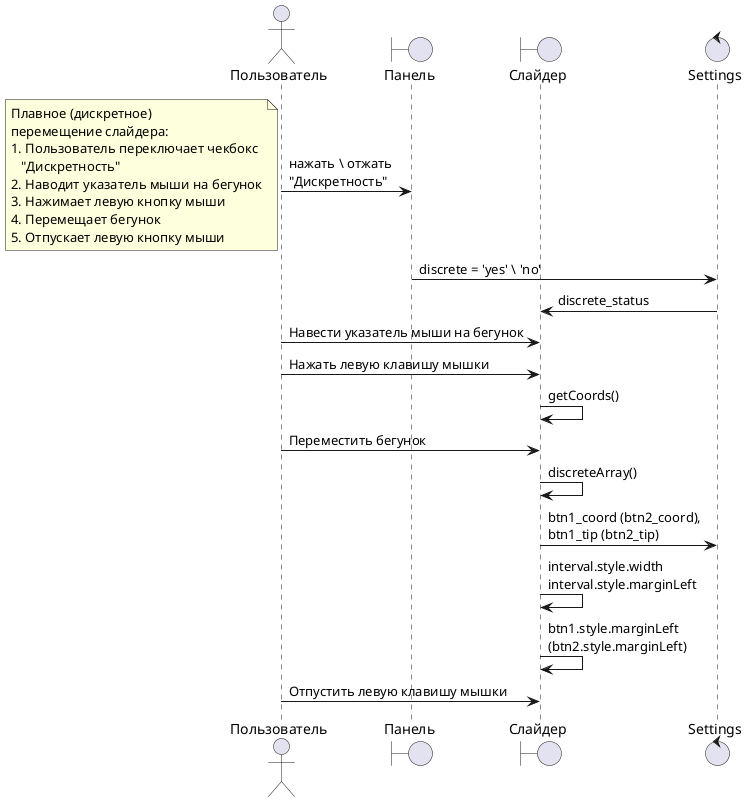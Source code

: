 @startuml
actor Пользователь
boundary Панель
boundary Слайдер
control Settings

Пользователь -> Панель : нажать \ отжать \n"Дискретность"
note left
Плавное (дискретное)
перемещение слайдера:
1. Пользователь переключает чекбокс
   "Дискретность"
2. Наводит указатель мыши на бегунок
3. Нажимает левую кнопку мыши
4. Перемещает бегунок
5. Отпускает левую кнопку мыши
end note 
Панель -> Settings : discrete = 'yes' \ 'no'
Settings -> Слайдер : discrete_status
Пользователь -> Слайдер : Навести указатель мыши на бегунок
Пользователь -> Слайдер: Нажать левую клавишу мышки
Слайдер -> Слайдер : getCoords()
Пользователь -> Слайдер : Переместить бегунок
Слайдер -> Слайдер: discreteArray()
Слайдер -> Settings : btn1_coord (btn2_coord),\nbtn1_tip (btn2_tip)
Слайдер -> Слайдер : interval.style.width \ninterval.style.marginLeft
Слайдер -> Слайдер  : btn1.style.marginLeft \n(btn2.style.marginLeft)
Пользователь -> Слайдер : Отпустить левую клавишу мышки
@enduml